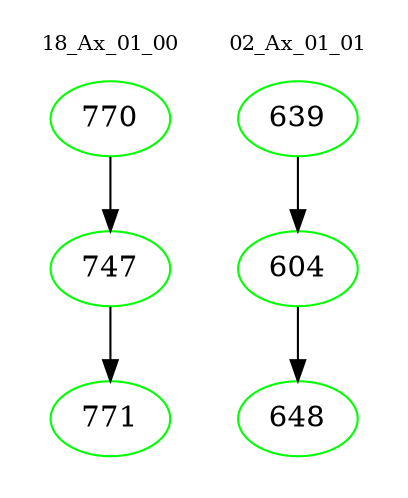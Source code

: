 digraph{
subgraph cluster_0 {
color = white
label = "18_Ax_01_00";
fontsize=10;
T0_770 [label="770", color="green"]
T0_770 -> T0_747 [color="black"]
T0_747 [label="747", color="green"]
T0_747 -> T0_771 [color="black"]
T0_771 [label="771", color="green"]
}
subgraph cluster_1 {
color = white
label = "02_Ax_01_01";
fontsize=10;
T1_639 [label="639", color="green"]
T1_639 -> T1_604 [color="black"]
T1_604 [label="604", color="green"]
T1_604 -> T1_648 [color="black"]
T1_648 [label="648", color="green"]
}
}
